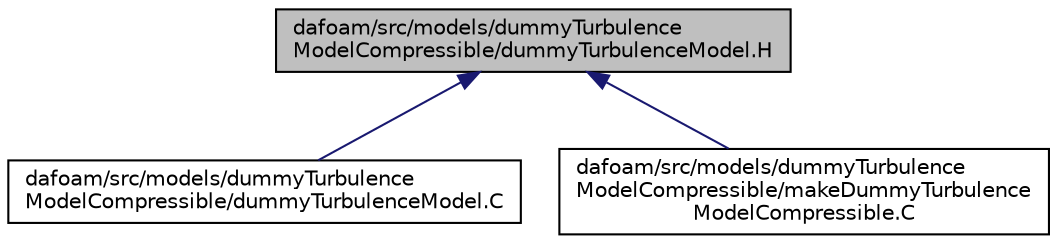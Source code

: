 digraph "dafoam/src/models/dummyTurbulenceModelCompressible/dummyTurbulenceModel.H"
{
  bgcolor="transparent";
  edge [fontname="Helvetica",fontsize="10",labelfontname="Helvetica",labelfontsize="10"];
  node [fontname="Helvetica",fontsize="10",shape=record];
  Node3 [label="dafoam/src/models/dummyTurbulence\lModelCompressible/dummyTurbulenceModel.H",height=0.2,width=0.4,color="black", fillcolor="grey75", style="filled", fontcolor="black"];
  Node3 -> Node4 [dir="back",color="midnightblue",fontsize="10",style="solid",fontname="Helvetica"];
  Node4 [label="dafoam/src/models/dummyTurbulence\lModelCompressible/dummyTurbulenceModel.C",height=0.2,width=0.4,color="black",URL="$dummyTurbulenceModelCompressible_2dummyTurbulenceModel_8C.html"];
  Node3 -> Node5 [dir="back",color="midnightblue",fontsize="10",style="solid",fontname="Helvetica"];
  Node5 [label="dafoam/src/models/dummyTurbulence\lModelCompressible/makeDummyTurbulence\lModelCompressible.C",height=0.2,width=0.4,color="black",URL="$makeDummyTurbulenceModelCompressible_8C.html"];
}
